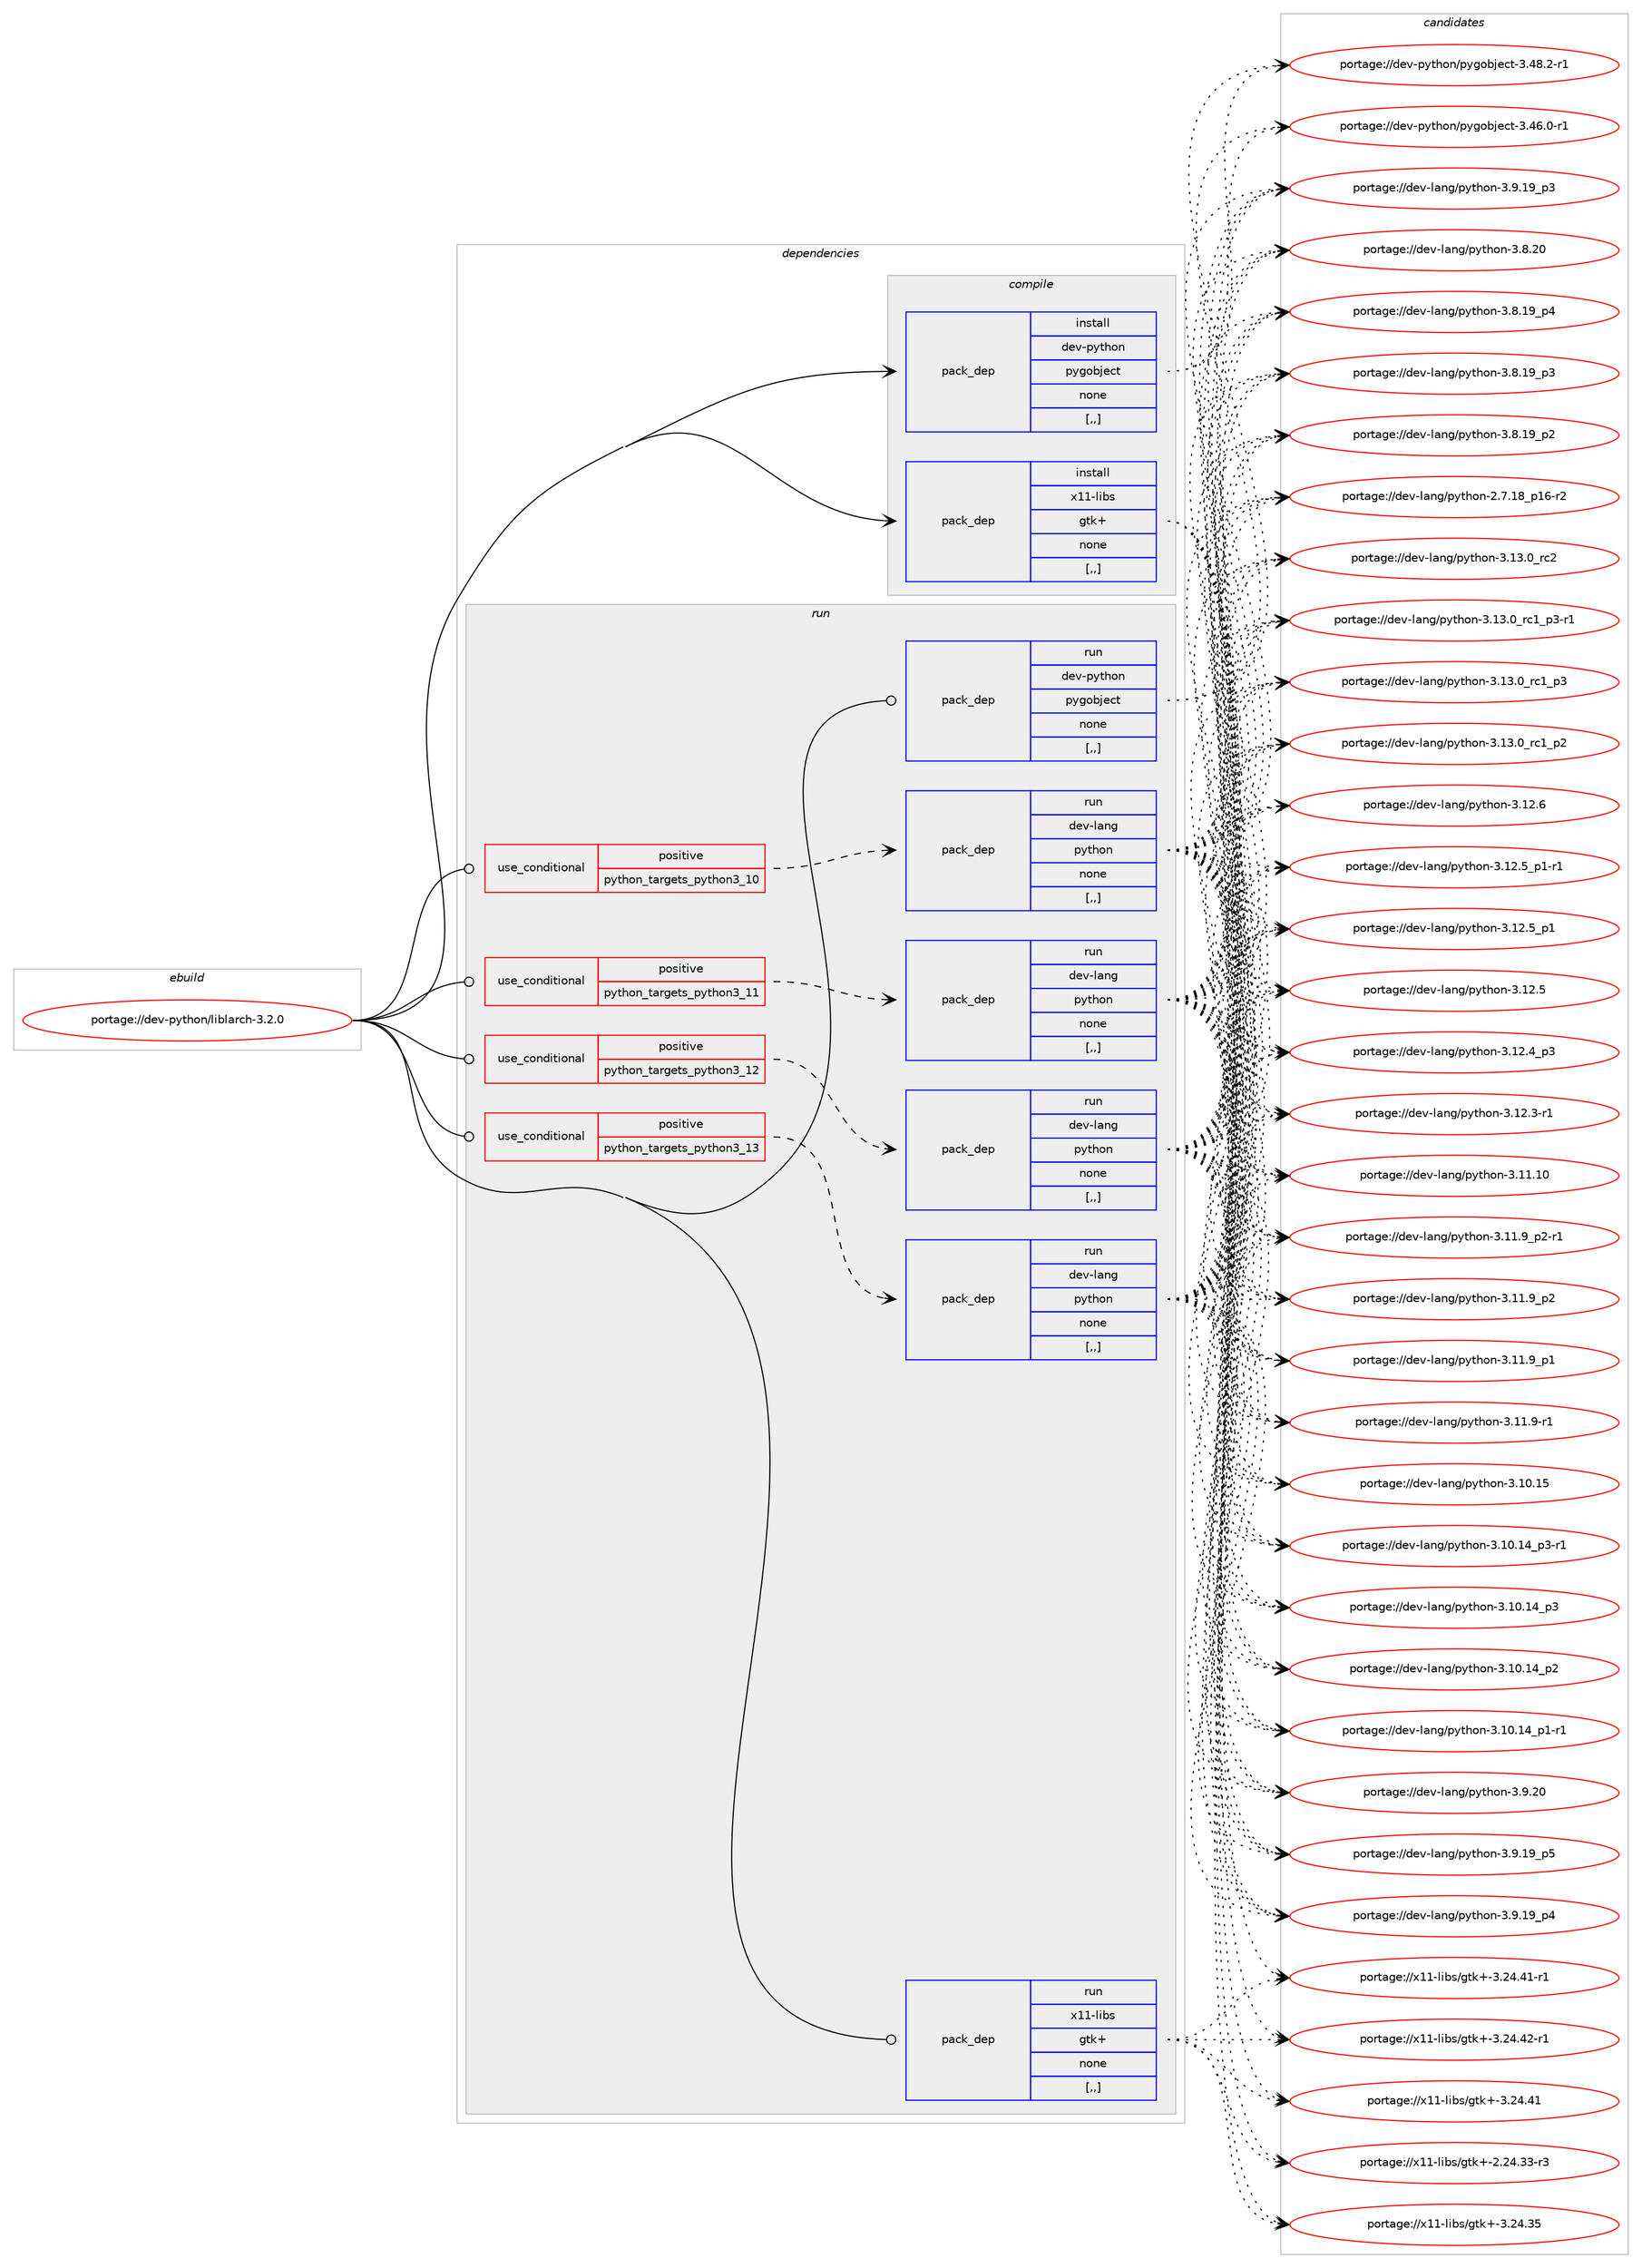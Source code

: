 digraph prolog {

# *************
# Graph options
# *************

newrank=true;
concentrate=true;
compound=true;
graph [rankdir=LR,fontname=Helvetica,fontsize=10,ranksep=1.5];#, ranksep=2.5, nodesep=0.2];
edge  [arrowhead=vee];
node  [fontname=Helvetica,fontsize=10];

# **********
# The ebuild
# **********

subgraph cluster_leftcol {
color=gray;
label=<<i>ebuild</i>>;
id [label="portage://dev-python/liblarch-3.2.0", color=red, width=4, href="../dev-python/liblarch-3.2.0.svg"];
}

# ****************
# The dependencies
# ****************

subgraph cluster_midcol {
color=gray;
label=<<i>dependencies</i>>;
subgraph cluster_compile {
fillcolor="#eeeeee";
style=filled;
label=<<i>compile</i>>;
subgraph pack474865 {
dependency644253 [label=<<TABLE BORDER="0" CELLBORDER="1" CELLSPACING="0" CELLPADDING="4" WIDTH="220"><TR><TD ROWSPAN="6" CELLPADDING="30">pack_dep</TD></TR><TR><TD WIDTH="110">install</TD></TR><TR><TD>dev-python</TD></TR><TR><TD>pygobject</TD></TR><TR><TD>none</TD></TR><TR><TD>[,,]</TD></TR></TABLE>>, shape=none, color=blue];
}
id:e -> dependency644253:w [weight=20,style="solid",arrowhead="vee"];
subgraph pack474866 {
dependency644254 [label=<<TABLE BORDER="0" CELLBORDER="1" CELLSPACING="0" CELLPADDING="4" WIDTH="220"><TR><TD ROWSPAN="6" CELLPADDING="30">pack_dep</TD></TR><TR><TD WIDTH="110">install</TD></TR><TR><TD>x11-libs</TD></TR><TR><TD>gtk+</TD></TR><TR><TD>none</TD></TR><TR><TD>[,,]</TD></TR></TABLE>>, shape=none, color=blue];
}
id:e -> dependency644254:w [weight=20,style="solid",arrowhead="vee"];
}
subgraph cluster_compileandrun {
fillcolor="#eeeeee";
style=filled;
label=<<i>compile and run</i>>;
}
subgraph cluster_run {
fillcolor="#eeeeee";
style=filled;
label=<<i>run</i>>;
subgraph cond164569 {
dependency644255 [label=<<TABLE BORDER="0" CELLBORDER="1" CELLSPACING="0" CELLPADDING="4"><TR><TD ROWSPAN="3" CELLPADDING="10">use_conditional</TD></TR><TR><TD>positive</TD></TR><TR><TD>python_targets_python3_10</TD></TR></TABLE>>, shape=none, color=red];
subgraph pack474867 {
dependency644256 [label=<<TABLE BORDER="0" CELLBORDER="1" CELLSPACING="0" CELLPADDING="4" WIDTH="220"><TR><TD ROWSPAN="6" CELLPADDING="30">pack_dep</TD></TR><TR><TD WIDTH="110">run</TD></TR><TR><TD>dev-lang</TD></TR><TR><TD>python</TD></TR><TR><TD>none</TD></TR><TR><TD>[,,]</TD></TR></TABLE>>, shape=none, color=blue];
}
dependency644255:e -> dependency644256:w [weight=20,style="dashed",arrowhead="vee"];
}
id:e -> dependency644255:w [weight=20,style="solid",arrowhead="odot"];
subgraph cond164570 {
dependency644257 [label=<<TABLE BORDER="0" CELLBORDER="1" CELLSPACING="0" CELLPADDING="4"><TR><TD ROWSPAN="3" CELLPADDING="10">use_conditional</TD></TR><TR><TD>positive</TD></TR><TR><TD>python_targets_python3_11</TD></TR></TABLE>>, shape=none, color=red];
subgraph pack474868 {
dependency644258 [label=<<TABLE BORDER="0" CELLBORDER="1" CELLSPACING="0" CELLPADDING="4" WIDTH="220"><TR><TD ROWSPAN="6" CELLPADDING="30">pack_dep</TD></TR><TR><TD WIDTH="110">run</TD></TR><TR><TD>dev-lang</TD></TR><TR><TD>python</TD></TR><TR><TD>none</TD></TR><TR><TD>[,,]</TD></TR></TABLE>>, shape=none, color=blue];
}
dependency644257:e -> dependency644258:w [weight=20,style="dashed",arrowhead="vee"];
}
id:e -> dependency644257:w [weight=20,style="solid",arrowhead="odot"];
subgraph cond164571 {
dependency644259 [label=<<TABLE BORDER="0" CELLBORDER="1" CELLSPACING="0" CELLPADDING="4"><TR><TD ROWSPAN="3" CELLPADDING="10">use_conditional</TD></TR><TR><TD>positive</TD></TR><TR><TD>python_targets_python3_12</TD></TR></TABLE>>, shape=none, color=red];
subgraph pack474869 {
dependency644260 [label=<<TABLE BORDER="0" CELLBORDER="1" CELLSPACING="0" CELLPADDING="4" WIDTH="220"><TR><TD ROWSPAN="6" CELLPADDING="30">pack_dep</TD></TR><TR><TD WIDTH="110">run</TD></TR><TR><TD>dev-lang</TD></TR><TR><TD>python</TD></TR><TR><TD>none</TD></TR><TR><TD>[,,]</TD></TR></TABLE>>, shape=none, color=blue];
}
dependency644259:e -> dependency644260:w [weight=20,style="dashed",arrowhead="vee"];
}
id:e -> dependency644259:w [weight=20,style="solid",arrowhead="odot"];
subgraph cond164572 {
dependency644261 [label=<<TABLE BORDER="0" CELLBORDER="1" CELLSPACING="0" CELLPADDING="4"><TR><TD ROWSPAN="3" CELLPADDING="10">use_conditional</TD></TR><TR><TD>positive</TD></TR><TR><TD>python_targets_python3_13</TD></TR></TABLE>>, shape=none, color=red];
subgraph pack474870 {
dependency644262 [label=<<TABLE BORDER="0" CELLBORDER="1" CELLSPACING="0" CELLPADDING="4" WIDTH="220"><TR><TD ROWSPAN="6" CELLPADDING="30">pack_dep</TD></TR><TR><TD WIDTH="110">run</TD></TR><TR><TD>dev-lang</TD></TR><TR><TD>python</TD></TR><TR><TD>none</TD></TR><TR><TD>[,,]</TD></TR></TABLE>>, shape=none, color=blue];
}
dependency644261:e -> dependency644262:w [weight=20,style="dashed",arrowhead="vee"];
}
id:e -> dependency644261:w [weight=20,style="solid",arrowhead="odot"];
subgraph pack474871 {
dependency644263 [label=<<TABLE BORDER="0" CELLBORDER="1" CELLSPACING="0" CELLPADDING="4" WIDTH="220"><TR><TD ROWSPAN="6" CELLPADDING="30">pack_dep</TD></TR><TR><TD WIDTH="110">run</TD></TR><TR><TD>dev-python</TD></TR><TR><TD>pygobject</TD></TR><TR><TD>none</TD></TR><TR><TD>[,,]</TD></TR></TABLE>>, shape=none, color=blue];
}
id:e -> dependency644263:w [weight=20,style="solid",arrowhead="odot"];
subgraph pack474872 {
dependency644264 [label=<<TABLE BORDER="0" CELLBORDER="1" CELLSPACING="0" CELLPADDING="4" WIDTH="220"><TR><TD ROWSPAN="6" CELLPADDING="30">pack_dep</TD></TR><TR><TD WIDTH="110">run</TD></TR><TR><TD>x11-libs</TD></TR><TR><TD>gtk+</TD></TR><TR><TD>none</TD></TR><TR><TD>[,,]</TD></TR></TABLE>>, shape=none, color=blue];
}
id:e -> dependency644264:w [weight=20,style="solid",arrowhead="odot"];
}
}

# **************
# The candidates
# **************

subgraph cluster_choices {
rank=same;
color=gray;
label=<<i>candidates</i>>;

subgraph choice474865 {
color=black;
nodesep=1;
choice10010111845112121116104111110471121211031119810610199116455146525646504511449 [label="portage://dev-python/pygobject-3.48.2-r1", color=red, width=4,href="../dev-python/pygobject-3.48.2-r1.svg"];
choice10010111845112121116104111110471121211031119810610199116455146525446484511449 [label="portage://dev-python/pygobject-3.46.0-r1", color=red, width=4,href="../dev-python/pygobject-3.46.0-r1.svg"];
dependency644253:e -> choice10010111845112121116104111110471121211031119810610199116455146525646504511449:w [style=dotted,weight="100"];
dependency644253:e -> choice10010111845112121116104111110471121211031119810610199116455146525446484511449:w [style=dotted,weight="100"];
}
subgraph choice474866 {
color=black;
nodesep=1;
choice12049494510810598115471031161074345514650524652504511449 [label="portage://x11-libs/gtk+-3.24.42-r1", color=red, width=4,href="../x11-libs/gtk+-3.24.42-r1.svg"];
choice12049494510810598115471031161074345514650524652494511449 [label="portage://x11-libs/gtk+-3.24.41-r1", color=red, width=4,href="../x11-libs/gtk+-3.24.41-r1.svg"];
choice1204949451081059811547103116107434551465052465249 [label="portage://x11-libs/gtk+-3.24.41", color=red, width=4,href="../x11-libs/gtk+-3.24.41.svg"];
choice1204949451081059811547103116107434551465052465153 [label="portage://x11-libs/gtk+-3.24.35", color=red, width=4,href="../x11-libs/gtk+-3.24.35.svg"];
choice12049494510810598115471031161074345504650524651514511451 [label="portage://x11-libs/gtk+-2.24.33-r3", color=red, width=4,href="../x11-libs/gtk+-2.24.33-r3.svg"];
dependency644254:e -> choice12049494510810598115471031161074345514650524652504511449:w [style=dotted,weight="100"];
dependency644254:e -> choice12049494510810598115471031161074345514650524652494511449:w [style=dotted,weight="100"];
dependency644254:e -> choice1204949451081059811547103116107434551465052465249:w [style=dotted,weight="100"];
dependency644254:e -> choice1204949451081059811547103116107434551465052465153:w [style=dotted,weight="100"];
dependency644254:e -> choice12049494510810598115471031161074345504650524651514511451:w [style=dotted,weight="100"];
}
subgraph choice474867 {
color=black;
nodesep=1;
choice10010111845108971101034711212111610411111045514649514648951149950 [label="portage://dev-lang/python-3.13.0_rc2", color=red, width=4,href="../dev-lang/python-3.13.0_rc2.svg"];
choice1001011184510897110103471121211161041111104551464951464895114994995112514511449 [label="portage://dev-lang/python-3.13.0_rc1_p3-r1", color=red, width=4,href="../dev-lang/python-3.13.0_rc1_p3-r1.svg"];
choice100101118451089711010347112121116104111110455146495146489511499499511251 [label="portage://dev-lang/python-3.13.0_rc1_p3", color=red, width=4,href="../dev-lang/python-3.13.0_rc1_p3.svg"];
choice100101118451089711010347112121116104111110455146495146489511499499511250 [label="portage://dev-lang/python-3.13.0_rc1_p2", color=red, width=4,href="../dev-lang/python-3.13.0_rc1_p2.svg"];
choice10010111845108971101034711212111610411111045514649504654 [label="portage://dev-lang/python-3.12.6", color=red, width=4,href="../dev-lang/python-3.12.6.svg"];
choice1001011184510897110103471121211161041111104551464950465395112494511449 [label="portage://dev-lang/python-3.12.5_p1-r1", color=red, width=4,href="../dev-lang/python-3.12.5_p1-r1.svg"];
choice100101118451089711010347112121116104111110455146495046539511249 [label="portage://dev-lang/python-3.12.5_p1", color=red, width=4,href="../dev-lang/python-3.12.5_p1.svg"];
choice10010111845108971101034711212111610411111045514649504653 [label="portage://dev-lang/python-3.12.5", color=red, width=4,href="../dev-lang/python-3.12.5.svg"];
choice100101118451089711010347112121116104111110455146495046529511251 [label="portage://dev-lang/python-3.12.4_p3", color=red, width=4,href="../dev-lang/python-3.12.4_p3.svg"];
choice100101118451089711010347112121116104111110455146495046514511449 [label="portage://dev-lang/python-3.12.3-r1", color=red, width=4,href="../dev-lang/python-3.12.3-r1.svg"];
choice1001011184510897110103471121211161041111104551464949464948 [label="portage://dev-lang/python-3.11.10", color=red, width=4,href="../dev-lang/python-3.11.10.svg"];
choice1001011184510897110103471121211161041111104551464949465795112504511449 [label="portage://dev-lang/python-3.11.9_p2-r1", color=red, width=4,href="../dev-lang/python-3.11.9_p2-r1.svg"];
choice100101118451089711010347112121116104111110455146494946579511250 [label="portage://dev-lang/python-3.11.9_p2", color=red, width=4,href="../dev-lang/python-3.11.9_p2.svg"];
choice100101118451089711010347112121116104111110455146494946579511249 [label="portage://dev-lang/python-3.11.9_p1", color=red, width=4,href="../dev-lang/python-3.11.9_p1.svg"];
choice100101118451089711010347112121116104111110455146494946574511449 [label="portage://dev-lang/python-3.11.9-r1", color=red, width=4,href="../dev-lang/python-3.11.9-r1.svg"];
choice1001011184510897110103471121211161041111104551464948464953 [label="portage://dev-lang/python-3.10.15", color=red, width=4,href="../dev-lang/python-3.10.15.svg"];
choice100101118451089711010347112121116104111110455146494846495295112514511449 [label="portage://dev-lang/python-3.10.14_p3-r1", color=red, width=4,href="../dev-lang/python-3.10.14_p3-r1.svg"];
choice10010111845108971101034711212111610411111045514649484649529511251 [label="portage://dev-lang/python-3.10.14_p3", color=red, width=4,href="../dev-lang/python-3.10.14_p3.svg"];
choice10010111845108971101034711212111610411111045514649484649529511250 [label="portage://dev-lang/python-3.10.14_p2", color=red, width=4,href="../dev-lang/python-3.10.14_p2.svg"];
choice100101118451089711010347112121116104111110455146494846495295112494511449 [label="portage://dev-lang/python-3.10.14_p1-r1", color=red, width=4,href="../dev-lang/python-3.10.14_p1-r1.svg"];
choice10010111845108971101034711212111610411111045514657465048 [label="portage://dev-lang/python-3.9.20", color=red, width=4,href="../dev-lang/python-3.9.20.svg"];
choice100101118451089711010347112121116104111110455146574649579511253 [label="portage://dev-lang/python-3.9.19_p5", color=red, width=4,href="../dev-lang/python-3.9.19_p5.svg"];
choice100101118451089711010347112121116104111110455146574649579511252 [label="portage://dev-lang/python-3.9.19_p4", color=red, width=4,href="../dev-lang/python-3.9.19_p4.svg"];
choice100101118451089711010347112121116104111110455146574649579511251 [label="portage://dev-lang/python-3.9.19_p3", color=red, width=4,href="../dev-lang/python-3.9.19_p3.svg"];
choice10010111845108971101034711212111610411111045514656465048 [label="portage://dev-lang/python-3.8.20", color=red, width=4,href="../dev-lang/python-3.8.20.svg"];
choice100101118451089711010347112121116104111110455146564649579511252 [label="portage://dev-lang/python-3.8.19_p4", color=red, width=4,href="../dev-lang/python-3.8.19_p4.svg"];
choice100101118451089711010347112121116104111110455146564649579511251 [label="portage://dev-lang/python-3.8.19_p3", color=red, width=4,href="../dev-lang/python-3.8.19_p3.svg"];
choice100101118451089711010347112121116104111110455146564649579511250 [label="portage://dev-lang/python-3.8.19_p2", color=red, width=4,href="../dev-lang/python-3.8.19_p2.svg"];
choice100101118451089711010347112121116104111110455046554649569511249544511450 [label="portage://dev-lang/python-2.7.18_p16-r2", color=red, width=4,href="../dev-lang/python-2.7.18_p16-r2.svg"];
dependency644256:e -> choice10010111845108971101034711212111610411111045514649514648951149950:w [style=dotted,weight="100"];
dependency644256:e -> choice1001011184510897110103471121211161041111104551464951464895114994995112514511449:w [style=dotted,weight="100"];
dependency644256:e -> choice100101118451089711010347112121116104111110455146495146489511499499511251:w [style=dotted,weight="100"];
dependency644256:e -> choice100101118451089711010347112121116104111110455146495146489511499499511250:w [style=dotted,weight="100"];
dependency644256:e -> choice10010111845108971101034711212111610411111045514649504654:w [style=dotted,weight="100"];
dependency644256:e -> choice1001011184510897110103471121211161041111104551464950465395112494511449:w [style=dotted,weight="100"];
dependency644256:e -> choice100101118451089711010347112121116104111110455146495046539511249:w [style=dotted,weight="100"];
dependency644256:e -> choice10010111845108971101034711212111610411111045514649504653:w [style=dotted,weight="100"];
dependency644256:e -> choice100101118451089711010347112121116104111110455146495046529511251:w [style=dotted,weight="100"];
dependency644256:e -> choice100101118451089711010347112121116104111110455146495046514511449:w [style=dotted,weight="100"];
dependency644256:e -> choice1001011184510897110103471121211161041111104551464949464948:w [style=dotted,weight="100"];
dependency644256:e -> choice1001011184510897110103471121211161041111104551464949465795112504511449:w [style=dotted,weight="100"];
dependency644256:e -> choice100101118451089711010347112121116104111110455146494946579511250:w [style=dotted,weight="100"];
dependency644256:e -> choice100101118451089711010347112121116104111110455146494946579511249:w [style=dotted,weight="100"];
dependency644256:e -> choice100101118451089711010347112121116104111110455146494946574511449:w [style=dotted,weight="100"];
dependency644256:e -> choice1001011184510897110103471121211161041111104551464948464953:w [style=dotted,weight="100"];
dependency644256:e -> choice100101118451089711010347112121116104111110455146494846495295112514511449:w [style=dotted,weight="100"];
dependency644256:e -> choice10010111845108971101034711212111610411111045514649484649529511251:w [style=dotted,weight="100"];
dependency644256:e -> choice10010111845108971101034711212111610411111045514649484649529511250:w [style=dotted,weight="100"];
dependency644256:e -> choice100101118451089711010347112121116104111110455146494846495295112494511449:w [style=dotted,weight="100"];
dependency644256:e -> choice10010111845108971101034711212111610411111045514657465048:w [style=dotted,weight="100"];
dependency644256:e -> choice100101118451089711010347112121116104111110455146574649579511253:w [style=dotted,weight="100"];
dependency644256:e -> choice100101118451089711010347112121116104111110455146574649579511252:w [style=dotted,weight="100"];
dependency644256:e -> choice100101118451089711010347112121116104111110455146574649579511251:w [style=dotted,weight="100"];
dependency644256:e -> choice10010111845108971101034711212111610411111045514656465048:w [style=dotted,weight="100"];
dependency644256:e -> choice100101118451089711010347112121116104111110455146564649579511252:w [style=dotted,weight="100"];
dependency644256:e -> choice100101118451089711010347112121116104111110455146564649579511251:w [style=dotted,weight="100"];
dependency644256:e -> choice100101118451089711010347112121116104111110455146564649579511250:w [style=dotted,weight="100"];
dependency644256:e -> choice100101118451089711010347112121116104111110455046554649569511249544511450:w [style=dotted,weight="100"];
}
subgraph choice474868 {
color=black;
nodesep=1;
choice10010111845108971101034711212111610411111045514649514648951149950 [label="portage://dev-lang/python-3.13.0_rc2", color=red, width=4,href="../dev-lang/python-3.13.0_rc2.svg"];
choice1001011184510897110103471121211161041111104551464951464895114994995112514511449 [label="portage://dev-lang/python-3.13.0_rc1_p3-r1", color=red, width=4,href="../dev-lang/python-3.13.0_rc1_p3-r1.svg"];
choice100101118451089711010347112121116104111110455146495146489511499499511251 [label="portage://dev-lang/python-3.13.0_rc1_p3", color=red, width=4,href="../dev-lang/python-3.13.0_rc1_p3.svg"];
choice100101118451089711010347112121116104111110455146495146489511499499511250 [label="portage://dev-lang/python-3.13.0_rc1_p2", color=red, width=4,href="../dev-lang/python-3.13.0_rc1_p2.svg"];
choice10010111845108971101034711212111610411111045514649504654 [label="portage://dev-lang/python-3.12.6", color=red, width=4,href="../dev-lang/python-3.12.6.svg"];
choice1001011184510897110103471121211161041111104551464950465395112494511449 [label="portage://dev-lang/python-3.12.5_p1-r1", color=red, width=4,href="../dev-lang/python-3.12.5_p1-r1.svg"];
choice100101118451089711010347112121116104111110455146495046539511249 [label="portage://dev-lang/python-3.12.5_p1", color=red, width=4,href="../dev-lang/python-3.12.5_p1.svg"];
choice10010111845108971101034711212111610411111045514649504653 [label="portage://dev-lang/python-3.12.5", color=red, width=4,href="../dev-lang/python-3.12.5.svg"];
choice100101118451089711010347112121116104111110455146495046529511251 [label="portage://dev-lang/python-3.12.4_p3", color=red, width=4,href="../dev-lang/python-3.12.4_p3.svg"];
choice100101118451089711010347112121116104111110455146495046514511449 [label="portage://dev-lang/python-3.12.3-r1", color=red, width=4,href="../dev-lang/python-3.12.3-r1.svg"];
choice1001011184510897110103471121211161041111104551464949464948 [label="portage://dev-lang/python-3.11.10", color=red, width=4,href="../dev-lang/python-3.11.10.svg"];
choice1001011184510897110103471121211161041111104551464949465795112504511449 [label="portage://dev-lang/python-3.11.9_p2-r1", color=red, width=4,href="../dev-lang/python-3.11.9_p2-r1.svg"];
choice100101118451089711010347112121116104111110455146494946579511250 [label="portage://dev-lang/python-3.11.9_p2", color=red, width=4,href="../dev-lang/python-3.11.9_p2.svg"];
choice100101118451089711010347112121116104111110455146494946579511249 [label="portage://dev-lang/python-3.11.9_p1", color=red, width=4,href="../dev-lang/python-3.11.9_p1.svg"];
choice100101118451089711010347112121116104111110455146494946574511449 [label="portage://dev-lang/python-3.11.9-r1", color=red, width=4,href="../dev-lang/python-3.11.9-r1.svg"];
choice1001011184510897110103471121211161041111104551464948464953 [label="portage://dev-lang/python-3.10.15", color=red, width=4,href="../dev-lang/python-3.10.15.svg"];
choice100101118451089711010347112121116104111110455146494846495295112514511449 [label="portage://dev-lang/python-3.10.14_p3-r1", color=red, width=4,href="../dev-lang/python-3.10.14_p3-r1.svg"];
choice10010111845108971101034711212111610411111045514649484649529511251 [label="portage://dev-lang/python-3.10.14_p3", color=red, width=4,href="../dev-lang/python-3.10.14_p3.svg"];
choice10010111845108971101034711212111610411111045514649484649529511250 [label="portage://dev-lang/python-3.10.14_p2", color=red, width=4,href="../dev-lang/python-3.10.14_p2.svg"];
choice100101118451089711010347112121116104111110455146494846495295112494511449 [label="portage://dev-lang/python-3.10.14_p1-r1", color=red, width=4,href="../dev-lang/python-3.10.14_p1-r1.svg"];
choice10010111845108971101034711212111610411111045514657465048 [label="portage://dev-lang/python-3.9.20", color=red, width=4,href="../dev-lang/python-3.9.20.svg"];
choice100101118451089711010347112121116104111110455146574649579511253 [label="portage://dev-lang/python-3.9.19_p5", color=red, width=4,href="../dev-lang/python-3.9.19_p5.svg"];
choice100101118451089711010347112121116104111110455146574649579511252 [label="portage://dev-lang/python-3.9.19_p4", color=red, width=4,href="../dev-lang/python-3.9.19_p4.svg"];
choice100101118451089711010347112121116104111110455146574649579511251 [label="portage://dev-lang/python-3.9.19_p3", color=red, width=4,href="../dev-lang/python-3.9.19_p3.svg"];
choice10010111845108971101034711212111610411111045514656465048 [label="portage://dev-lang/python-3.8.20", color=red, width=4,href="../dev-lang/python-3.8.20.svg"];
choice100101118451089711010347112121116104111110455146564649579511252 [label="portage://dev-lang/python-3.8.19_p4", color=red, width=4,href="../dev-lang/python-3.8.19_p4.svg"];
choice100101118451089711010347112121116104111110455146564649579511251 [label="portage://dev-lang/python-3.8.19_p3", color=red, width=4,href="../dev-lang/python-3.8.19_p3.svg"];
choice100101118451089711010347112121116104111110455146564649579511250 [label="portage://dev-lang/python-3.8.19_p2", color=red, width=4,href="../dev-lang/python-3.8.19_p2.svg"];
choice100101118451089711010347112121116104111110455046554649569511249544511450 [label="portage://dev-lang/python-2.7.18_p16-r2", color=red, width=4,href="../dev-lang/python-2.7.18_p16-r2.svg"];
dependency644258:e -> choice10010111845108971101034711212111610411111045514649514648951149950:w [style=dotted,weight="100"];
dependency644258:e -> choice1001011184510897110103471121211161041111104551464951464895114994995112514511449:w [style=dotted,weight="100"];
dependency644258:e -> choice100101118451089711010347112121116104111110455146495146489511499499511251:w [style=dotted,weight="100"];
dependency644258:e -> choice100101118451089711010347112121116104111110455146495146489511499499511250:w [style=dotted,weight="100"];
dependency644258:e -> choice10010111845108971101034711212111610411111045514649504654:w [style=dotted,weight="100"];
dependency644258:e -> choice1001011184510897110103471121211161041111104551464950465395112494511449:w [style=dotted,weight="100"];
dependency644258:e -> choice100101118451089711010347112121116104111110455146495046539511249:w [style=dotted,weight="100"];
dependency644258:e -> choice10010111845108971101034711212111610411111045514649504653:w [style=dotted,weight="100"];
dependency644258:e -> choice100101118451089711010347112121116104111110455146495046529511251:w [style=dotted,weight="100"];
dependency644258:e -> choice100101118451089711010347112121116104111110455146495046514511449:w [style=dotted,weight="100"];
dependency644258:e -> choice1001011184510897110103471121211161041111104551464949464948:w [style=dotted,weight="100"];
dependency644258:e -> choice1001011184510897110103471121211161041111104551464949465795112504511449:w [style=dotted,weight="100"];
dependency644258:e -> choice100101118451089711010347112121116104111110455146494946579511250:w [style=dotted,weight="100"];
dependency644258:e -> choice100101118451089711010347112121116104111110455146494946579511249:w [style=dotted,weight="100"];
dependency644258:e -> choice100101118451089711010347112121116104111110455146494946574511449:w [style=dotted,weight="100"];
dependency644258:e -> choice1001011184510897110103471121211161041111104551464948464953:w [style=dotted,weight="100"];
dependency644258:e -> choice100101118451089711010347112121116104111110455146494846495295112514511449:w [style=dotted,weight="100"];
dependency644258:e -> choice10010111845108971101034711212111610411111045514649484649529511251:w [style=dotted,weight="100"];
dependency644258:e -> choice10010111845108971101034711212111610411111045514649484649529511250:w [style=dotted,weight="100"];
dependency644258:e -> choice100101118451089711010347112121116104111110455146494846495295112494511449:w [style=dotted,weight="100"];
dependency644258:e -> choice10010111845108971101034711212111610411111045514657465048:w [style=dotted,weight="100"];
dependency644258:e -> choice100101118451089711010347112121116104111110455146574649579511253:w [style=dotted,weight="100"];
dependency644258:e -> choice100101118451089711010347112121116104111110455146574649579511252:w [style=dotted,weight="100"];
dependency644258:e -> choice100101118451089711010347112121116104111110455146574649579511251:w [style=dotted,weight="100"];
dependency644258:e -> choice10010111845108971101034711212111610411111045514656465048:w [style=dotted,weight="100"];
dependency644258:e -> choice100101118451089711010347112121116104111110455146564649579511252:w [style=dotted,weight="100"];
dependency644258:e -> choice100101118451089711010347112121116104111110455146564649579511251:w [style=dotted,weight="100"];
dependency644258:e -> choice100101118451089711010347112121116104111110455146564649579511250:w [style=dotted,weight="100"];
dependency644258:e -> choice100101118451089711010347112121116104111110455046554649569511249544511450:w [style=dotted,weight="100"];
}
subgraph choice474869 {
color=black;
nodesep=1;
choice10010111845108971101034711212111610411111045514649514648951149950 [label="portage://dev-lang/python-3.13.0_rc2", color=red, width=4,href="../dev-lang/python-3.13.0_rc2.svg"];
choice1001011184510897110103471121211161041111104551464951464895114994995112514511449 [label="portage://dev-lang/python-3.13.0_rc1_p3-r1", color=red, width=4,href="../dev-lang/python-3.13.0_rc1_p3-r1.svg"];
choice100101118451089711010347112121116104111110455146495146489511499499511251 [label="portage://dev-lang/python-3.13.0_rc1_p3", color=red, width=4,href="../dev-lang/python-3.13.0_rc1_p3.svg"];
choice100101118451089711010347112121116104111110455146495146489511499499511250 [label="portage://dev-lang/python-3.13.0_rc1_p2", color=red, width=4,href="../dev-lang/python-3.13.0_rc1_p2.svg"];
choice10010111845108971101034711212111610411111045514649504654 [label="portage://dev-lang/python-3.12.6", color=red, width=4,href="../dev-lang/python-3.12.6.svg"];
choice1001011184510897110103471121211161041111104551464950465395112494511449 [label="portage://dev-lang/python-3.12.5_p1-r1", color=red, width=4,href="../dev-lang/python-3.12.5_p1-r1.svg"];
choice100101118451089711010347112121116104111110455146495046539511249 [label="portage://dev-lang/python-3.12.5_p1", color=red, width=4,href="../dev-lang/python-3.12.5_p1.svg"];
choice10010111845108971101034711212111610411111045514649504653 [label="portage://dev-lang/python-3.12.5", color=red, width=4,href="../dev-lang/python-3.12.5.svg"];
choice100101118451089711010347112121116104111110455146495046529511251 [label="portage://dev-lang/python-3.12.4_p3", color=red, width=4,href="../dev-lang/python-3.12.4_p3.svg"];
choice100101118451089711010347112121116104111110455146495046514511449 [label="portage://dev-lang/python-3.12.3-r1", color=red, width=4,href="../dev-lang/python-3.12.3-r1.svg"];
choice1001011184510897110103471121211161041111104551464949464948 [label="portage://dev-lang/python-3.11.10", color=red, width=4,href="../dev-lang/python-3.11.10.svg"];
choice1001011184510897110103471121211161041111104551464949465795112504511449 [label="portage://dev-lang/python-3.11.9_p2-r1", color=red, width=4,href="../dev-lang/python-3.11.9_p2-r1.svg"];
choice100101118451089711010347112121116104111110455146494946579511250 [label="portage://dev-lang/python-3.11.9_p2", color=red, width=4,href="../dev-lang/python-3.11.9_p2.svg"];
choice100101118451089711010347112121116104111110455146494946579511249 [label="portage://dev-lang/python-3.11.9_p1", color=red, width=4,href="../dev-lang/python-3.11.9_p1.svg"];
choice100101118451089711010347112121116104111110455146494946574511449 [label="portage://dev-lang/python-3.11.9-r1", color=red, width=4,href="../dev-lang/python-3.11.9-r1.svg"];
choice1001011184510897110103471121211161041111104551464948464953 [label="portage://dev-lang/python-3.10.15", color=red, width=4,href="../dev-lang/python-3.10.15.svg"];
choice100101118451089711010347112121116104111110455146494846495295112514511449 [label="portage://dev-lang/python-3.10.14_p3-r1", color=red, width=4,href="../dev-lang/python-3.10.14_p3-r1.svg"];
choice10010111845108971101034711212111610411111045514649484649529511251 [label="portage://dev-lang/python-3.10.14_p3", color=red, width=4,href="../dev-lang/python-3.10.14_p3.svg"];
choice10010111845108971101034711212111610411111045514649484649529511250 [label="portage://dev-lang/python-3.10.14_p2", color=red, width=4,href="../dev-lang/python-3.10.14_p2.svg"];
choice100101118451089711010347112121116104111110455146494846495295112494511449 [label="portage://dev-lang/python-3.10.14_p1-r1", color=red, width=4,href="../dev-lang/python-3.10.14_p1-r1.svg"];
choice10010111845108971101034711212111610411111045514657465048 [label="portage://dev-lang/python-3.9.20", color=red, width=4,href="../dev-lang/python-3.9.20.svg"];
choice100101118451089711010347112121116104111110455146574649579511253 [label="portage://dev-lang/python-3.9.19_p5", color=red, width=4,href="../dev-lang/python-3.9.19_p5.svg"];
choice100101118451089711010347112121116104111110455146574649579511252 [label="portage://dev-lang/python-3.9.19_p4", color=red, width=4,href="../dev-lang/python-3.9.19_p4.svg"];
choice100101118451089711010347112121116104111110455146574649579511251 [label="portage://dev-lang/python-3.9.19_p3", color=red, width=4,href="../dev-lang/python-3.9.19_p3.svg"];
choice10010111845108971101034711212111610411111045514656465048 [label="portage://dev-lang/python-3.8.20", color=red, width=4,href="../dev-lang/python-3.8.20.svg"];
choice100101118451089711010347112121116104111110455146564649579511252 [label="portage://dev-lang/python-3.8.19_p4", color=red, width=4,href="../dev-lang/python-3.8.19_p4.svg"];
choice100101118451089711010347112121116104111110455146564649579511251 [label="portage://dev-lang/python-3.8.19_p3", color=red, width=4,href="../dev-lang/python-3.8.19_p3.svg"];
choice100101118451089711010347112121116104111110455146564649579511250 [label="portage://dev-lang/python-3.8.19_p2", color=red, width=4,href="../dev-lang/python-3.8.19_p2.svg"];
choice100101118451089711010347112121116104111110455046554649569511249544511450 [label="portage://dev-lang/python-2.7.18_p16-r2", color=red, width=4,href="../dev-lang/python-2.7.18_p16-r2.svg"];
dependency644260:e -> choice10010111845108971101034711212111610411111045514649514648951149950:w [style=dotted,weight="100"];
dependency644260:e -> choice1001011184510897110103471121211161041111104551464951464895114994995112514511449:w [style=dotted,weight="100"];
dependency644260:e -> choice100101118451089711010347112121116104111110455146495146489511499499511251:w [style=dotted,weight="100"];
dependency644260:e -> choice100101118451089711010347112121116104111110455146495146489511499499511250:w [style=dotted,weight="100"];
dependency644260:e -> choice10010111845108971101034711212111610411111045514649504654:w [style=dotted,weight="100"];
dependency644260:e -> choice1001011184510897110103471121211161041111104551464950465395112494511449:w [style=dotted,weight="100"];
dependency644260:e -> choice100101118451089711010347112121116104111110455146495046539511249:w [style=dotted,weight="100"];
dependency644260:e -> choice10010111845108971101034711212111610411111045514649504653:w [style=dotted,weight="100"];
dependency644260:e -> choice100101118451089711010347112121116104111110455146495046529511251:w [style=dotted,weight="100"];
dependency644260:e -> choice100101118451089711010347112121116104111110455146495046514511449:w [style=dotted,weight="100"];
dependency644260:e -> choice1001011184510897110103471121211161041111104551464949464948:w [style=dotted,weight="100"];
dependency644260:e -> choice1001011184510897110103471121211161041111104551464949465795112504511449:w [style=dotted,weight="100"];
dependency644260:e -> choice100101118451089711010347112121116104111110455146494946579511250:w [style=dotted,weight="100"];
dependency644260:e -> choice100101118451089711010347112121116104111110455146494946579511249:w [style=dotted,weight="100"];
dependency644260:e -> choice100101118451089711010347112121116104111110455146494946574511449:w [style=dotted,weight="100"];
dependency644260:e -> choice1001011184510897110103471121211161041111104551464948464953:w [style=dotted,weight="100"];
dependency644260:e -> choice100101118451089711010347112121116104111110455146494846495295112514511449:w [style=dotted,weight="100"];
dependency644260:e -> choice10010111845108971101034711212111610411111045514649484649529511251:w [style=dotted,weight="100"];
dependency644260:e -> choice10010111845108971101034711212111610411111045514649484649529511250:w [style=dotted,weight="100"];
dependency644260:e -> choice100101118451089711010347112121116104111110455146494846495295112494511449:w [style=dotted,weight="100"];
dependency644260:e -> choice10010111845108971101034711212111610411111045514657465048:w [style=dotted,weight="100"];
dependency644260:e -> choice100101118451089711010347112121116104111110455146574649579511253:w [style=dotted,weight="100"];
dependency644260:e -> choice100101118451089711010347112121116104111110455146574649579511252:w [style=dotted,weight="100"];
dependency644260:e -> choice100101118451089711010347112121116104111110455146574649579511251:w [style=dotted,weight="100"];
dependency644260:e -> choice10010111845108971101034711212111610411111045514656465048:w [style=dotted,weight="100"];
dependency644260:e -> choice100101118451089711010347112121116104111110455146564649579511252:w [style=dotted,weight="100"];
dependency644260:e -> choice100101118451089711010347112121116104111110455146564649579511251:w [style=dotted,weight="100"];
dependency644260:e -> choice100101118451089711010347112121116104111110455146564649579511250:w [style=dotted,weight="100"];
dependency644260:e -> choice100101118451089711010347112121116104111110455046554649569511249544511450:w [style=dotted,weight="100"];
}
subgraph choice474870 {
color=black;
nodesep=1;
choice10010111845108971101034711212111610411111045514649514648951149950 [label="portage://dev-lang/python-3.13.0_rc2", color=red, width=4,href="../dev-lang/python-3.13.0_rc2.svg"];
choice1001011184510897110103471121211161041111104551464951464895114994995112514511449 [label="portage://dev-lang/python-3.13.0_rc1_p3-r1", color=red, width=4,href="../dev-lang/python-3.13.0_rc1_p3-r1.svg"];
choice100101118451089711010347112121116104111110455146495146489511499499511251 [label="portage://dev-lang/python-3.13.0_rc1_p3", color=red, width=4,href="../dev-lang/python-3.13.0_rc1_p3.svg"];
choice100101118451089711010347112121116104111110455146495146489511499499511250 [label="portage://dev-lang/python-3.13.0_rc1_p2", color=red, width=4,href="../dev-lang/python-3.13.0_rc1_p2.svg"];
choice10010111845108971101034711212111610411111045514649504654 [label="portage://dev-lang/python-3.12.6", color=red, width=4,href="../dev-lang/python-3.12.6.svg"];
choice1001011184510897110103471121211161041111104551464950465395112494511449 [label="portage://dev-lang/python-3.12.5_p1-r1", color=red, width=4,href="../dev-lang/python-3.12.5_p1-r1.svg"];
choice100101118451089711010347112121116104111110455146495046539511249 [label="portage://dev-lang/python-3.12.5_p1", color=red, width=4,href="../dev-lang/python-3.12.5_p1.svg"];
choice10010111845108971101034711212111610411111045514649504653 [label="portage://dev-lang/python-3.12.5", color=red, width=4,href="../dev-lang/python-3.12.5.svg"];
choice100101118451089711010347112121116104111110455146495046529511251 [label="portage://dev-lang/python-3.12.4_p3", color=red, width=4,href="../dev-lang/python-3.12.4_p3.svg"];
choice100101118451089711010347112121116104111110455146495046514511449 [label="portage://dev-lang/python-3.12.3-r1", color=red, width=4,href="../dev-lang/python-3.12.3-r1.svg"];
choice1001011184510897110103471121211161041111104551464949464948 [label="portage://dev-lang/python-3.11.10", color=red, width=4,href="../dev-lang/python-3.11.10.svg"];
choice1001011184510897110103471121211161041111104551464949465795112504511449 [label="portage://dev-lang/python-3.11.9_p2-r1", color=red, width=4,href="../dev-lang/python-3.11.9_p2-r1.svg"];
choice100101118451089711010347112121116104111110455146494946579511250 [label="portage://dev-lang/python-3.11.9_p2", color=red, width=4,href="../dev-lang/python-3.11.9_p2.svg"];
choice100101118451089711010347112121116104111110455146494946579511249 [label="portage://dev-lang/python-3.11.9_p1", color=red, width=4,href="../dev-lang/python-3.11.9_p1.svg"];
choice100101118451089711010347112121116104111110455146494946574511449 [label="portage://dev-lang/python-3.11.9-r1", color=red, width=4,href="../dev-lang/python-3.11.9-r1.svg"];
choice1001011184510897110103471121211161041111104551464948464953 [label="portage://dev-lang/python-3.10.15", color=red, width=4,href="../dev-lang/python-3.10.15.svg"];
choice100101118451089711010347112121116104111110455146494846495295112514511449 [label="portage://dev-lang/python-3.10.14_p3-r1", color=red, width=4,href="../dev-lang/python-3.10.14_p3-r1.svg"];
choice10010111845108971101034711212111610411111045514649484649529511251 [label="portage://dev-lang/python-3.10.14_p3", color=red, width=4,href="../dev-lang/python-3.10.14_p3.svg"];
choice10010111845108971101034711212111610411111045514649484649529511250 [label="portage://dev-lang/python-3.10.14_p2", color=red, width=4,href="../dev-lang/python-3.10.14_p2.svg"];
choice100101118451089711010347112121116104111110455146494846495295112494511449 [label="portage://dev-lang/python-3.10.14_p1-r1", color=red, width=4,href="../dev-lang/python-3.10.14_p1-r1.svg"];
choice10010111845108971101034711212111610411111045514657465048 [label="portage://dev-lang/python-3.9.20", color=red, width=4,href="../dev-lang/python-3.9.20.svg"];
choice100101118451089711010347112121116104111110455146574649579511253 [label="portage://dev-lang/python-3.9.19_p5", color=red, width=4,href="../dev-lang/python-3.9.19_p5.svg"];
choice100101118451089711010347112121116104111110455146574649579511252 [label="portage://dev-lang/python-3.9.19_p4", color=red, width=4,href="../dev-lang/python-3.9.19_p4.svg"];
choice100101118451089711010347112121116104111110455146574649579511251 [label="portage://dev-lang/python-3.9.19_p3", color=red, width=4,href="../dev-lang/python-3.9.19_p3.svg"];
choice10010111845108971101034711212111610411111045514656465048 [label="portage://dev-lang/python-3.8.20", color=red, width=4,href="../dev-lang/python-3.8.20.svg"];
choice100101118451089711010347112121116104111110455146564649579511252 [label="portage://dev-lang/python-3.8.19_p4", color=red, width=4,href="../dev-lang/python-3.8.19_p4.svg"];
choice100101118451089711010347112121116104111110455146564649579511251 [label="portage://dev-lang/python-3.8.19_p3", color=red, width=4,href="../dev-lang/python-3.8.19_p3.svg"];
choice100101118451089711010347112121116104111110455146564649579511250 [label="portage://dev-lang/python-3.8.19_p2", color=red, width=4,href="../dev-lang/python-3.8.19_p2.svg"];
choice100101118451089711010347112121116104111110455046554649569511249544511450 [label="portage://dev-lang/python-2.7.18_p16-r2", color=red, width=4,href="../dev-lang/python-2.7.18_p16-r2.svg"];
dependency644262:e -> choice10010111845108971101034711212111610411111045514649514648951149950:w [style=dotted,weight="100"];
dependency644262:e -> choice1001011184510897110103471121211161041111104551464951464895114994995112514511449:w [style=dotted,weight="100"];
dependency644262:e -> choice100101118451089711010347112121116104111110455146495146489511499499511251:w [style=dotted,weight="100"];
dependency644262:e -> choice100101118451089711010347112121116104111110455146495146489511499499511250:w [style=dotted,weight="100"];
dependency644262:e -> choice10010111845108971101034711212111610411111045514649504654:w [style=dotted,weight="100"];
dependency644262:e -> choice1001011184510897110103471121211161041111104551464950465395112494511449:w [style=dotted,weight="100"];
dependency644262:e -> choice100101118451089711010347112121116104111110455146495046539511249:w [style=dotted,weight="100"];
dependency644262:e -> choice10010111845108971101034711212111610411111045514649504653:w [style=dotted,weight="100"];
dependency644262:e -> choice100101118451089711010347112121116104111110455146495046529511251:w [style=dotted,weight="100"];
dependency644262:e -> choice100101118451089711010347112121116104111110455146495046514511449:w [style=dotted,weight="100"];
dependency644262:e -> choice1001011184510897110103471121211161041111104551464949464948:w [style=dotted,weight="100"];
dependency644262:e -> choice1001011184510897110103471121211161041111104551464949465795112504511449:w [style=dotted,weight="100"];
dependency644262:e -> choice100101118451089711010347112121116104111110455146494946579511250:w [style=dotted,weight="100"];
dependency644262:e -> choice100101118451089711010347112121116104111110455146494946579511249:w [style=dotted,weight="100"];
dependency644262:e -> choice100101118451089711010347112121116104111110455146494946574511449:w [style=dotted,weight="100"];
dependency644262:e -> choice1001011184510897110103471121211161041111104551464948464953:w [style=dotted,weight="100"];
dependency644262:e -> choice100101118451089711010347112121116104111110455146494846495295112514511449:w [style=dotted,weight="100"];
dependency644262:e -> choice10010111845108971101034711212111610411111045514649484649529511251:w [style=dotted,weight="100"];
dependency644262:e -> choice10010111845108971101034711212111610411111045514649484649529511250:w [style=dotted,weight="100"];
dependency644262:e -> choice100101118451089711010347112121116104111110455146494846495295112494511449:w [style=dotted,weight="100"];
dependency644262:e -> choice10010111845108971101034711212111610411111045514657465048:w [style=dotted,weight="100"];
dependency644262:e -> choice100101118451089711010347112121116104111110455146574649579511253:w [style=dotted,weight="100"];
dependency644262:e -> choice100101118451089711010347112121116104111110455146574649579511252:w [style=dotted,weight="100"];
dependency644262:e -> choice100101118451089711010347112121116104111110455146574649579511251:w [style=dotted,weight="100"];
dependency644262:e -> choice10010111845108971101034711212111610411111045514656465048:w [style=dotted,weight="100"];
dependency644262:e -> choice100101118451089711010347112121116104111110455146564649579511252:w [style=dotted,weight="100"];
dependency644262:e -> choice100101118451089711010347112121116104111110455146564649579511251:w [style=dotted,weight="100"];
dependency644262:e -> choice100101118451089711010347112121116104111110455146564649579511250:w [style=dotted,weight="100"];
dependency644262:e -> choice100101118451089711010347112121116104111110455046554649569511249544511450:w [style=dotted,weight="100"];
}
subgraph choice474871 {
color=black;
nodesep=1;
choice10010111845112121116104111110471121211031119810610199116455146525646504511449 [label="portage://dev-python/pygobject-3.48.2-r1", color=red, width=4,href="../dev-python/pygobject-3.48.2-r1.svg"];
choice10010111845112121116104111110471121211031119810610199116455146525446484511449 [label="portage://dev-python/pygobject-3.46.0-r1", color=red, width=4,href="../dev-python/pygobject-3.46.0-r1.svg"];
dependency644263:e -> choice10010111845112121116104111110471121211031119810610199116455146525646504511449:w [style=dotted,weight="100"];
dependency644263:e -> choice10010111845112121116104111110471121211031119810610199116455146525446484511449:w [style=dotted,weight="100"];
}
subgraph choice474872 {
color=black;
nodesep=1;
choice12049494510810598115471031161074345514650524652504511449 [label="portage://x11-libs/gtk+-3.24.42-r1", color=red, width=4,href="../x11-libs/gtk+-3.24.42-r1.svg"];
choice12049494510810598115471031161074345514650524652494511449 [label="portage://x11-libs/gtk+-3.24.41-r1", color=red, width=4,href="../x11-libs/gtk+-3.24.41-r1.svg"];
choice1204949451081059811547103116107434551465052465249 [label="portage://x11-libs/gtk+-3.24.41", color=red, width=4,href="../x11-libs/gtk+-3.24.41.svg"];
choice1204949451081059811547103116107434551465052465153 [label="portage://x11-libs/gtk+-3.24.35", color=red, width=4,href="../x11-libs/gtk+-3.24.35.svg"];
choice12049494510810598115471031161074345504650524651514511451 [label="portage://x11-libs/gtk+-2.24.33-r3", color=red, width=4,href="../x11-libs/gtk+-2.24.33-r3.svg"];
dependency644264:e -> choice12049494510810598115471031161074345514650524652504511449:w [style=dotted,weight="100"];
dependency644264:e -> choice12049494510810598115471031161074345514650524652494511449:w [style=dotted,weight="100"];
dependency644264:e -> choice1204949451081059811547103116107434551465052465249:w [style=dotted,weight="100"];
dependency644264:e -> choice1204949451081059811547103116107434551465052465153:w [style=dotted,weight="100"];
dependency644264:e -> choice12049494510810598115471031161074345504650524651514511451:w [style=dotted,weight="100"];
}
}

}
